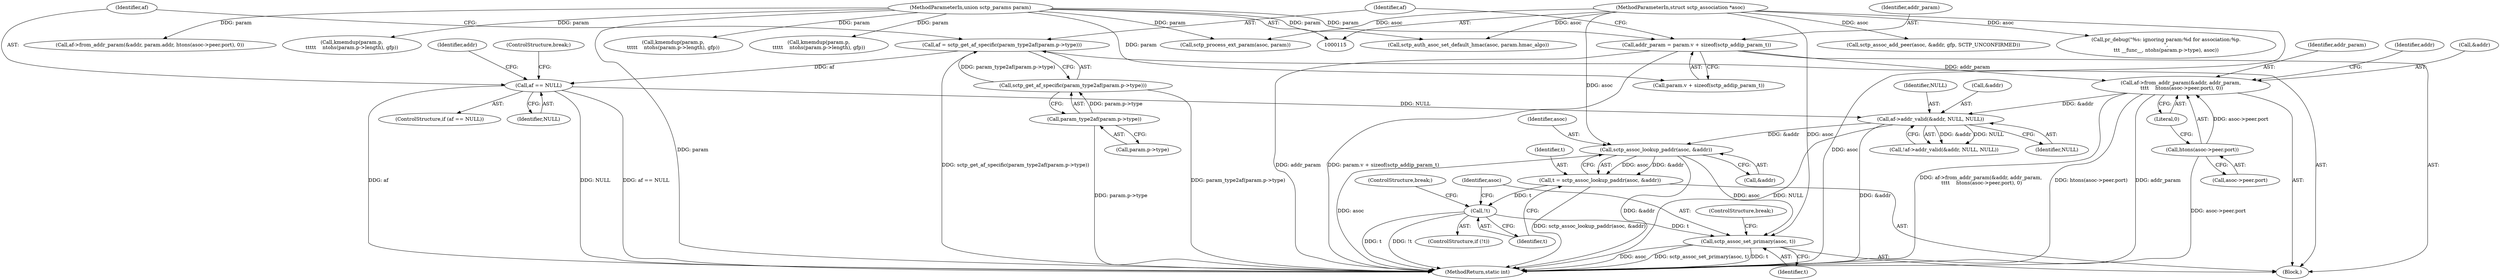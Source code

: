 digraph "0_linux_e40607cbe270a9e8360907cb1e62ddf0736e4864@pointer" {
"1000490" [label="(Call,sctp_assoc_set_primary(asoc, t))"];
"1000482" [label="(Call,sctp_assoc_lookup_paddr(asoc, &addr))"];
"1000116" [label="(MethodParameterIn,struct sctp_association *asoc)"];
"1000474" [label="(Call,af->addr_valid(&addr, NULL, NULL))"];
"1000461" [label="(Call,af->from_addr_param(&addr, addr_param,\n \t\t\t\t    htons(asoc->peer.port), 0))"];
"1000439" [label="(Call,addr_param = param.v + sizeof(sctp_addip_param_t))"];
"1000117" [label="(MethodParameterIn,union sctp_params param)"];
"1000465" [label="(Call,htons(asoc->peer.port))"];
"1000457" [label="(Call,af == NULL)"];
"1000447" [label="(Call,af = sctp_get_af_specific(param_type2af(param.p->type)))"];
"1000449" [label="(Call,sctp_get_af_specific(param_type2af(param.p->type)))"];
"1000450" [label="(Call,param_type2af(param.p->type))"];
"1000487" [label="(Call,!t)"];
"1000480" [label="(Call,t = sctp_assoc_lookup_paddr(asoc, &addr))"];
"1000493" [label="(ControlStructure,break;)"];
"1000116" [label="(MethodParameterIn,struct sctp_association *asoc)"];
"1000465" [label="(Call,htons(asoc->peer.port))"];
"1000529" [label="(Call,kmemdup(param.p,\n\t\t\t\t\t    ntohs(param.p->length), gfp))"];
"1000464" [label="(Identifier,addr_param)"];
"1000440" [label="(Identifier,addr_param)"];
"1000477" [label="(Identifier,NULL)"];
"1000488" [label="(Identifier,t)"];
"1000491" [label="(Identifier,asoc)"];
"1000461" [label="(Call,af->from_addr_param(&addr, addr_param,\n \t\t\t\t    htons(asoc->peer.port), 0))"];
"1000476" [label="(Identifier,addr)"];
"1000645" [label="(MethodReturn,static int)"];
"1000589" [label="(Call,sctp_auth_asoc_set_default_hmac(asoc, param.hmac_algo))"];
"1000480" [label="(Call,t = sctp_assoc_lookup_paddr(asoc, &addr))"];
"1000608" [label="(Call,kmemdup(param.p,\n\t\t\t\t\t    ntohs(param.p->length), gfp))"];
"1000463" [label="(Identifier,addr)"];
"1000492" [label="(Identifier,t)"];
"1000458" [label="(Identifier,af)"];
"1000632" [label="(Call,pr_debug(\"%s: ignoring param:%d for association:%p.\n\",\n\t\t\t __func__, ntohs(param.p->type), asoc))"];
"1000212" [label="(Call,sctp_assoc_add_peer(asoc, &addr, gfp, SCTP_UNCONFIRMED))"];
"1000484" [label="(Call,&addr)"];
"1000439" [label="(Call,addr_param = param.v + sizeof(sctp_addip_param_t))"];
"1000447" [label="(Call,af = sctp_get_af_specific(param_type2af(param.p->type)))"];
"1000187" [label="(Call,af->from_addr_param(&addr, param.addr, htons(asoc->peer.port), 0))"];
"1000441" [label="(Call,param.v + sizeof(sctp_addip_param_t))"];
"1000489" [label="(ControlStructure,break;)"];
"1000475" [label="(Call,&addr)"];
"1000457" [label="(Call,af == NULL)"];
"1000566" [label="(Call,kmemdup(param.p,\n\t\t\t\t\t    ntohs(param.p->length), gfp))"];
"1000117" [label="(MethodParameterIn,union sctp_params param)"];
"1000487" [label="(Call,!t)"];
"1000466" [label="(Call,asoc->peer.port)"];
"1000478" [label="(Identifier,NULL)"];
"1000490" [label="(Call,sctp_assoc_set_primary(asoc, t))"];
"1000473" [label="(Call,!af->addr_valid(&addr, NULL, NULL))"];
"1000483" [label="(Identifier,asoc)"];
"1000482" [label="(Call,sctp_assoc_lookup_paddr(asoc, &addr))"];
"1000456" [label="(ControlStructure,if (af == NULL))"];
"1000450" [label="(Call,param_type2af(param.p->type))"];
"1000154" [label="(Block,)"];
"1000495" [label="(Call,sctp_process_ext_param(asoc, param))"];
"1000448" [label="(Identifier,af)"];
"1000474" [label="(Call,af->addr_valid(&addr, NULL, NULL))"];
"1000462" [label="(Call,&addr)"];
"1000451" [label="(Call,param.p->type)"];
"1000471" [label="(Literal,0)"];
"1000449" [label="(Call,sctp_get_af_specific(param_type2af(param.p->type)))"];
"1000486" [label="(ControlStructure,if (!t))"];
"1000481" [label="(Identifier,t)"];
"1000459" [label="(Identifier,NULL)"];
"1000460" [label="(ControlStructure,break;)"];
"1000490" -> "1000154"  [label="AST: "];
"1000490" -> "1000492"  [label="CFG: "];
"1000491" -> "1000490"  [label="AST: "];
"1000492" -> "1000490"  [label="AST: "];
"1000493" -> "1000490"  [label="CFG: "];
"1000490" -> "1000645"  [label="DDG: asoc"];
"1000490" -> "1000645"  [label="DDG: sctp_assoc_set_primary(asoc, t)"];
"1000490" -> "1000645"  [label="DDG: t"];
"1000482" -> "1000490"  [label="DDG: asoc"];
"1000116" -> "1000490"  [label="DDG: asoc"];
"1000487" -> "1000490"  [label="DDG: t"];
"1000482" -> "1000480"  [label="AST: "];
"1000482" -> "1000484"  [label="CFG: "];
"1000483" -> "1000482"  [label="AST: "];
"1000484" -> "1000482"  [label="AST: "];
"1000480" -> "1000482"  [label="CFG: "];
"1000482" -> "1000645"  [label="DDG: asoc"];
"1000482" -> "1000645"  [label="DDG: &addr"];
"1000482" -> "1000480"  [label="DDG: asoc"];
"1000482" -> "1000480"  [label="DDG: &addr"];
"1000116" -> "1000482"  [label="DDG: asoc"];
"1000474" -> "1000482"  [label="DDG: &addr"];
"1000116" -> "1000115"  [label="AST: "];
"1000116" -> "1000645"  [label="DDG: asoc"];
"1000116" -> "1000212"  [label="DDG: asoc"];
"1000116" -> "1000495"  [label="DDG: asoc"];
"1000116" -> "1000589"  [label="DDG: asoc"];
"1000116" -> "1000632"  [label="DDG: asoc"];
"1000474" -> "1000473"  [label="AST: "];
"1000474" -> "1000478"  [label="CFG: "];
"1000475" -> "1000474"  [label="AST: "];
"1000477" -> "1000474"  [label="AST: "];
"1000478" -> "1000474"  [label="AST: "];
"1000473" -> "1000474"  [label="CFG: "];
"1000474" -> "1000645"  [label="DDG: NULL"];
"1000474" -> "1000645"  [label="DDG: &addr"];
"1000474" -> "1000473"  [label="DDG: &addr"];
"1000474" -> "1000473"  [label="DDG: NULL"];
"1000461" -> "1000474"  [label="DDG: &addr"];
"1000457" -> "1000474"  [label="DDG: NULL"];
"1000461" -> "1000154"  [label="AST: "];
"1000461" -> "1000471"  [label="CFG: "];
"1000462" -> "1000461"  [label="AST: "];
"1000464" -> "1000461"  [label="AST: "];
"1000465" -> "1000461"  [label="AST: "];
"1000471" -> "1000461"  [label="AST: "];
"1000476" -> "1000461"  [label="CFG: "];
"1000461" -> "1000645"  [label="DDG: af->from_addr_param(&addr, addr_param,\n \t\t\t\t    htons(asoc->peer.port), 0)"];
"1000461" -> "1000645"  [label="DDG: htons(asoc->peer.port)"];
"1000461" -> "1000645"  [label="DDG: addr_param"];
"1000439" -> "1000461"  [label="DDG: addr_param"];
"1000465" -> "1000461"  [label="DDG: asoc->peer.port"];
"1000439" -> "1000154"  [label="AST: "];
"1000439" -> "1000441"  [label="CFG: "];
"1000440" -> "1000439"  [label="AST: "];
"1000441" -> "1000439"  [label="AST: "];
"1000448" -> "1000439"  [label="CFG: "];
"1000439" -> "1000645"  [label="DDG: addr_param"];
"1000439" -> "1000645"  [label="DDG: param.v + sizeof(sctp_addip_param_t)"];
"1000117" -> "1000439"  [label="DDG: param"];
"1000117" -> "1000115"  [label="AST: "];
"1000117" -> "1000645"  [label="DDG: param"];
"1000117" -> "1000187"  [label="DDG: param"];
"1000117" -> "1000441"  [label="DDG: param"];
"1000117" -> "1000495"  [label="DDG: param"];
"1000117" -> "1000529"  [label="DDG: param"];
"1000117" -> "1000566"  [label="DDG: param"];
"1000117" -> "1000589"  [label="DDG: param"];
"1000117" -> "1000608"  [label="DDG: param"];
"1000465" -> "1000466"  [label="CFG: "];
"1000466" -> "1000465"  [label="AST: "];
"1000471" -> "1000465"  [label="CFG: "];
"1000465" -> "1000645"  [label="DDG: asoc->peer.port"];
"1000457" -> "1000456"  [label="AST: "];
"1000457" -> "1000459"  [label="CFG: "];
"1000458" -> "1000457"  [label="AST: "];
"1000459" -> "1000457"  [label="AST: "];
"1000460" -> "1000457"  [label="CFG: "];
"1000463" -> "1000457"  [label="CFG: "];
"1000457" -> "1000645"  [label="DDG: NULL"];
"1000457" -> "1000645"  [label="DDG: af == NULL"];
"1000457" -> "1000645"  [label="DDG: af"];
"1000447" -> "1000457"  [label="DDG: af"];
"1000447" -> "1000154"  [label="AST: "];
"1000447" -> "1000449"  [label="CFG: "];
"1000448" -> "1000447"  [label="AST: "];
"1000449" -> "1000447"  [label="AST: "];
"1000458" -> "1000447"  [label="CFG: "];
"1000447" -> "1000645"  [label="DDG: sctp_get_af_specific(param_type2af(param.p->type))"];
"1000449" -> "1000447"  [label="DDG: param_type2af(param.p->type)"];
"1000449" -> "1000450"  [label="CFG: "];
"1000450" -> "1000449"  [label="AST: "];
"1000449" -> "1000645"  [label="DDG: param_type2af(param.p->type)"];
"1000450" -> "1000449"  [label="DDG: param.p->type"];
"1000450" -> "1000451"  [label="CFG: "];
"1000451" -> "1000450"  [label="AST: "];
"1000450" -> "1000645"  [label="DDG: param.p->type"];
"1000487" -> "1000486"  [label="AST: "];
"1000487" -> "1000488"  [label="CFG: "];
"1000488" -> "1000487"  [label="AST: "];
"1000489" -> "1000487"  [label="CFG: "];
"1000491" -> "1000487"  [label="CFG: "];
"1000487" -> "1000645"  [label="DDG: t"];
"1000487" -> "1000645"  [label="DDG: !t"];
"1000480" -> "1000487"  [label="DDG: t"];
"1000480" -> "1000154"  [label="AST: "];
"1000481" -> "1000480"  [label="AST: "];
"1000488" -> "1000480"  [label="CFG: "];
"1000480" -> "1000645"  [label="DDG: sctp_assoc_lookup_paddr(asoc, &addr)"];
}
